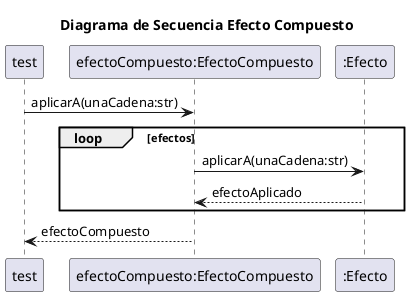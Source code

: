 @startuml
title Diagrama de Secuencia Efecto Compuesto

test -> "efectoCompuesto:EfectoCompuesto"as EfectoCompuesto: aplicarA(unaCadena:str)

loop efectos
    EfectoCompuesto -> ":Efecto": aplicarA(unaCadena:str)
    ":Efecto" --> EfectoCompuesto: efectoAplicado
end

EfectoCompuesto --> test: efectoCompuesto


@end